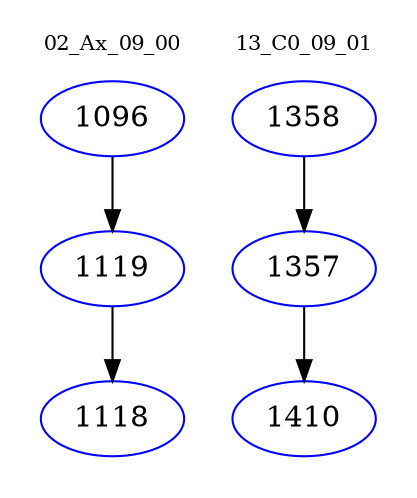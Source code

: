 digraph{
subgraph cluster_0 {
color = white
label = "02_Ax_09_00";
fontsize=10;
T0_1096 [label="1096", color="blue"]
T0_1096 -> T0_1119 [color="black"]
T0_1119 [label="1119", color="blue"]
T0_1119 -> T0_1118 [color="black"]
T0_1118 [label="1118", color="blue"]
}
subgraph cluster_1 {
color = white
label = "13_C0_09_01";
fontsize=10;
T1_1358 [label="1358", color="blue"]
T1_1358 -> T1_1357 [color="black"]
T1_1357 [label="1357", color="blue"]
T1_1357 -> T1_1410 [color="black"]
T1_1410 [label="1410", color="blue"]
}
}
